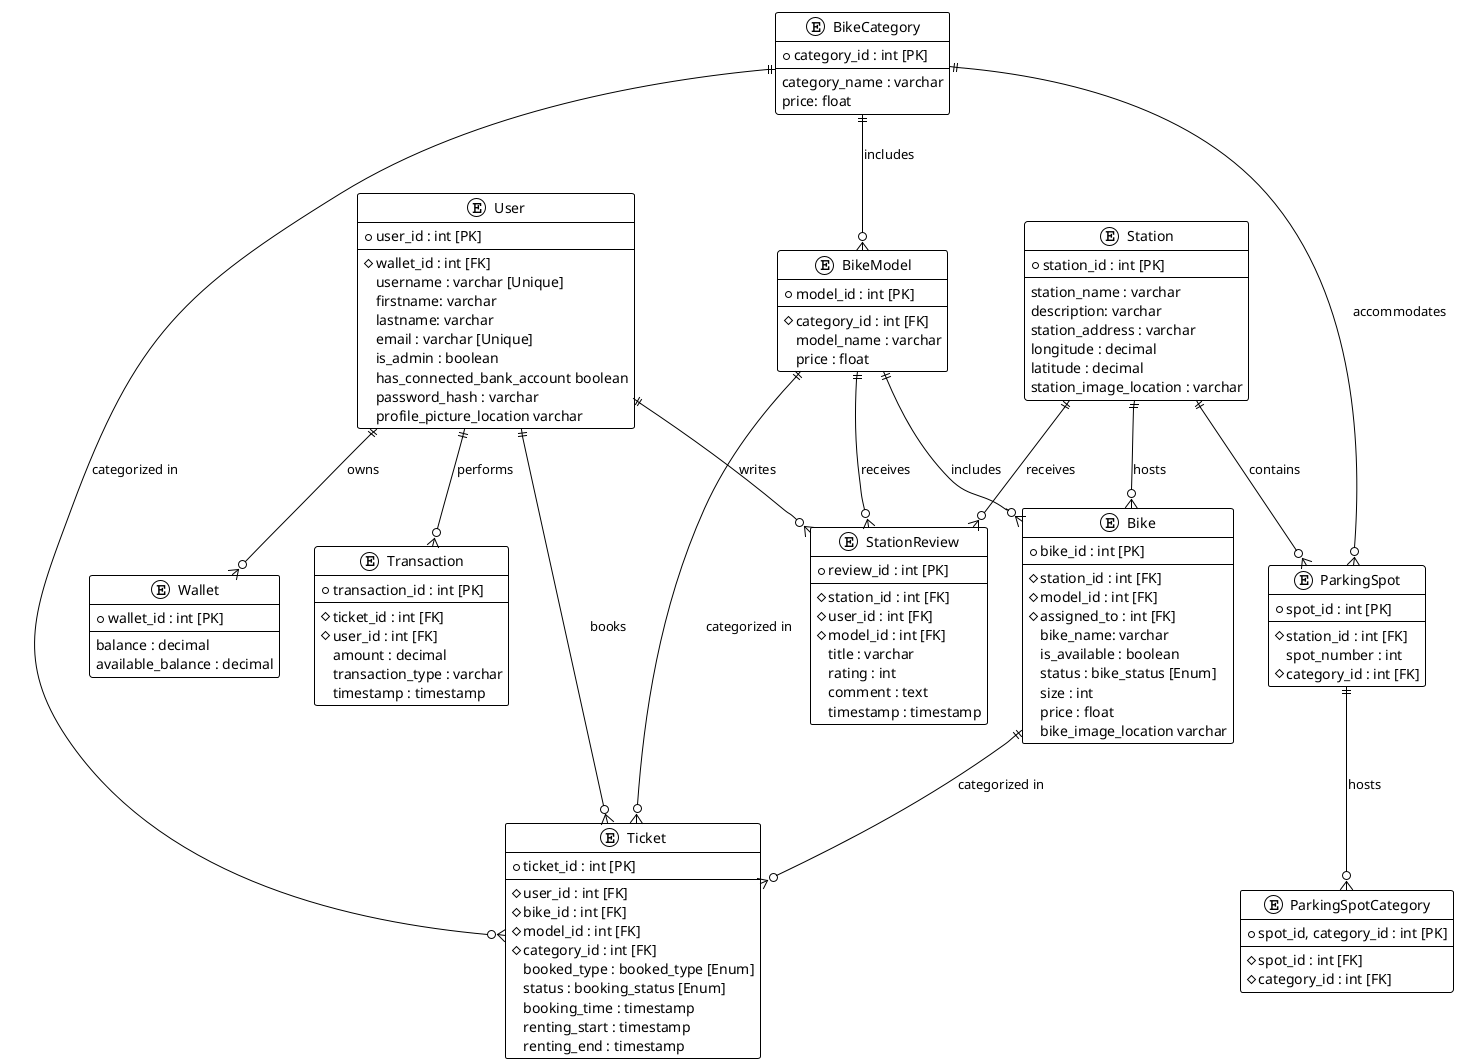 @startuml
!theme plain

entity "User" {
  +user_id : int [PK]
  --
  #wallet_id : int [FK]
  username : varchar [Unique]
  firstname: varchar
  lastname: varchar
  email : varchar [Unique]
  is_admin : boolean
  has_connected_bank_account boolean
  password_hash : varchar
  profile_picture_location varchar
}

entity "Wallet" {
  +wallet_id : int [PK]
  --
  balance : decimal
  available_balance : decimal
}

entity "Station" {
  +station_id : int [PK]
  --
  station_name : varchar
  description: varchar
  station_address : varchar
  longitude : decimal
  latitude : decimal
  station_image_location : varchar
}

entity "BikeCategory" {
  +category_id : int [PK]
  --
  category_name : varchar
  price: float
}

entity "BikeModel" {
  +model_id : int [PK]
  --
  #category_id : int [FK]
  model_name : varchar
  price : float
}

entity "Bike" {
  +bike_id : int [PK]
  --
  #station_id : int [FK]
  #model_id : int [FK]
  #assigned_to : int [FK]
  bike_name: varchar
  is_available : boolean
  status : bike_status [Enum]
  size : int
  price : float
  bike_image_location varchar
}

entity "ParkingSpot" {
  +spot_id : int [PK]
  --
  #station_id : int [FK]
  spot_number : int
  #category_id : int [FK]
}

entity "ParkingSpotCategory" {
  +spot_id, category_id : int [PK]
  --
  #spot_id : int [FK]
  #category_id : int [FK]
}

entity "Ticket" {
  +ticket_id : int [PK]
  --
  #user_id : int [FK]
  #bike_id : int [FK]
  #model_id : int [FK]
  #category_id : int [FK]
  booked_type : booked_type [Enum]
  status : booking_status [Enum]
  booking_time : timestamp
  renting_start : timestamp
  renting_end : timestamp
}

entity "Transaction" {
  +transaction_id : int [PK]
  --
  #ticket_id : int [FK]
  #user_id : int [FK]
  amount : decimal
  transaction_type : varchar
  timestamp : timestamp
}

entity "StationReview" {
  +review_id : int [PK]
  --
  #station_id : int [FK]
  #user_id : int [FK]
  #model_id : int [FK]
  title : varchar
  rating : int
  comment : text
  timestamp : timestamp
}

User ||--o{ Wallet : "owns"
User ||--o{ Ticket : "books"
User ||--o{ Transaction : "performs"
User ||--o{ StationReview : "writes"
Station ||--o{ Bike : "hosts"
Station ||--o{ StationReview : "receives"
Station ||--o{ ParkingSpot : "contains"
BikeCategory ||--o{ BikeModel : "includes"
BikeModel ||--o{ Bike : "includes"
BikeModel ||--o{ StationReview : "receives"
BikeCategory ||--o{ Ticket : "categorized in"
BikeModel ||--o{ Ticket : "categorized in"
Bike ||--o{ Ticket : "categorized in"
BikeCategory ||--o{ ParkingSpot : "accommodates"
ParkingSpot ||--o{ ParkingSpotCategory : "hosts"

@enduml
